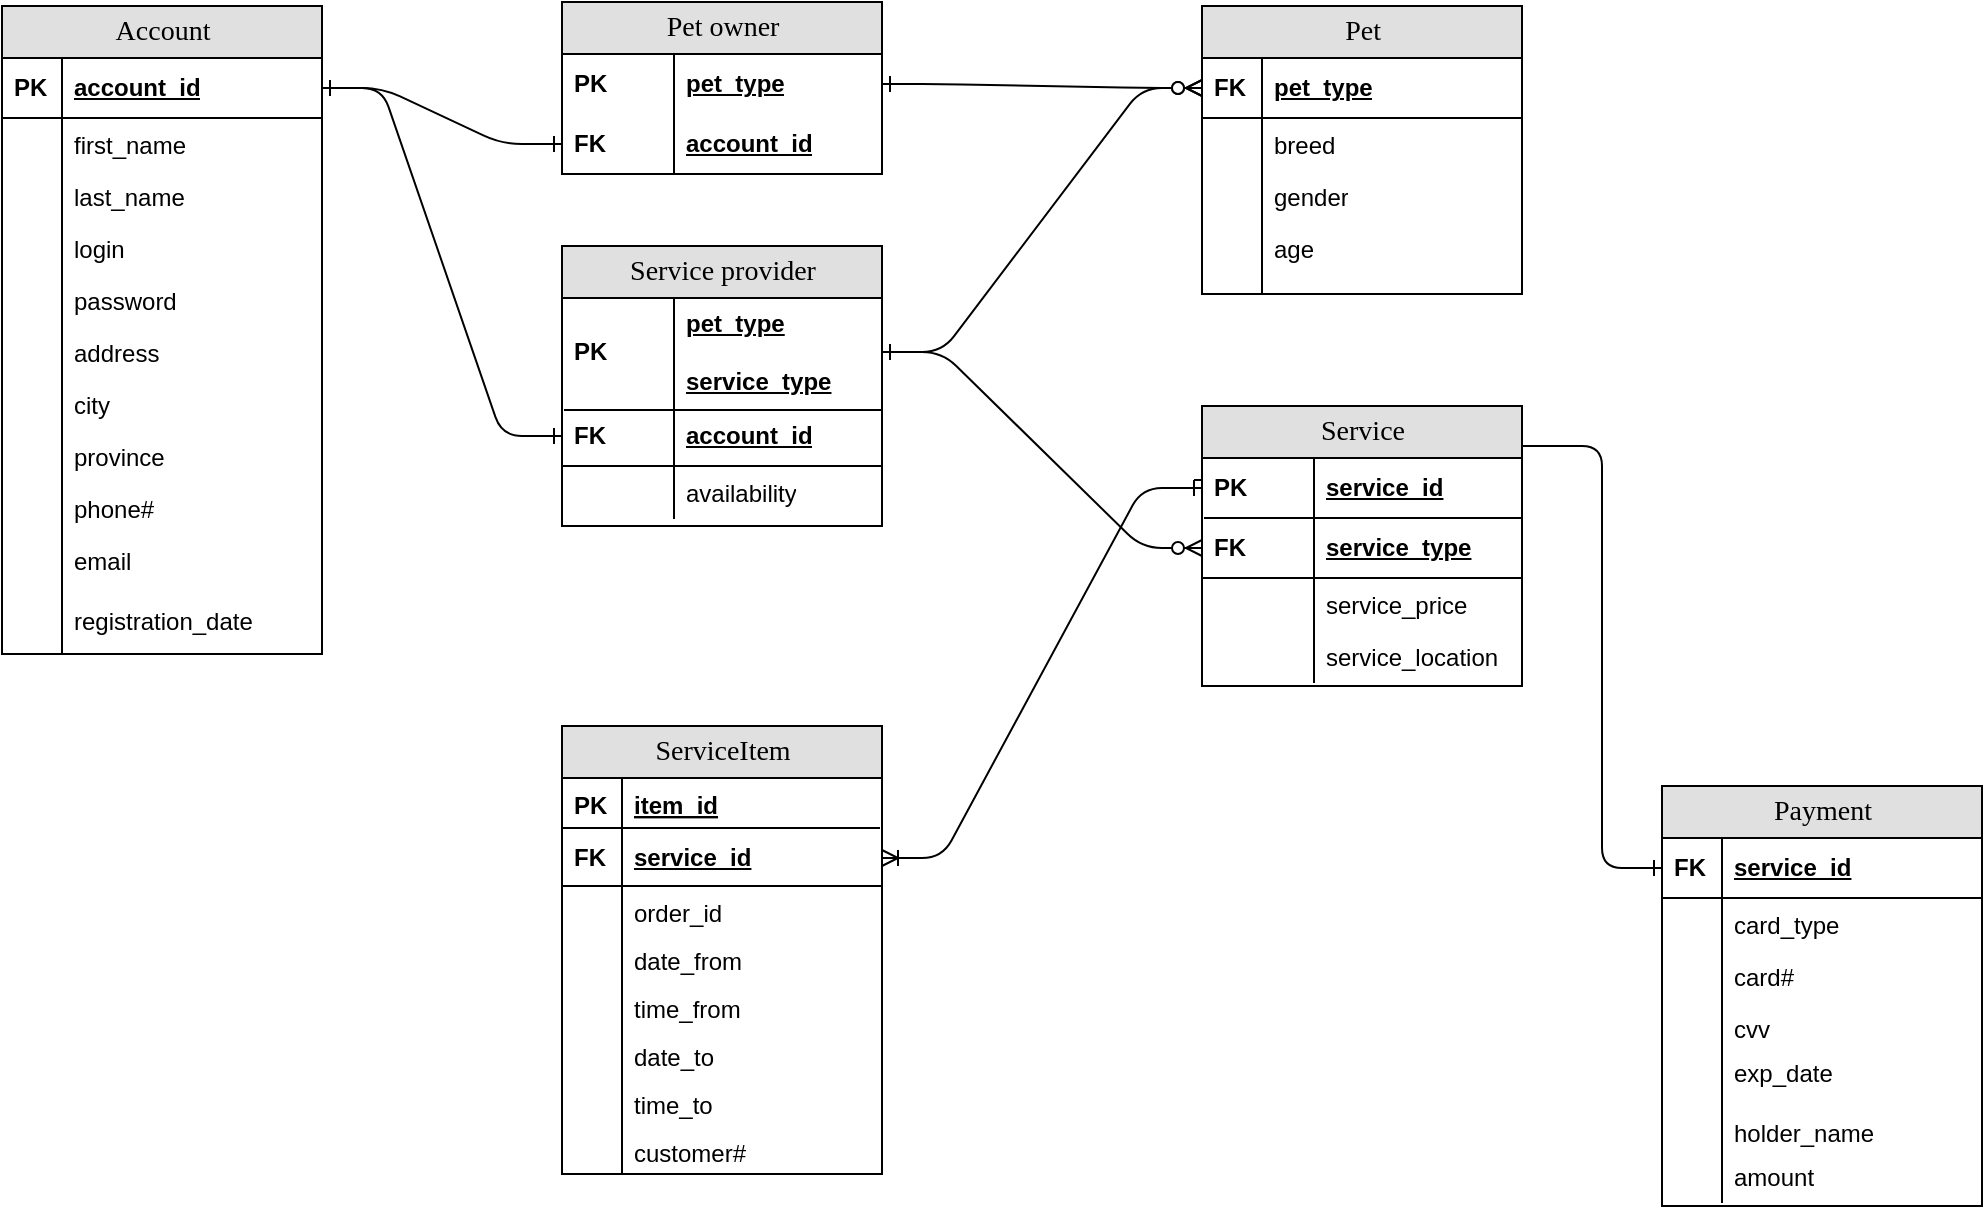 <mxfile version="13.5.1" type="device"><diagram name="Page-1" id="e56a1550-8fbb-45ad-956c-1786394a9013"><mxGraphModel dx="1038" dy="548" grid="0" gridSize="10" guides="1" tooltips="1" connect="1" arrows="1" fold="1" page="1" pageScale="1" pageWidth="1100" pageHeight="850" background="#ffffff" math="0" shadow="0"><root><mxCell id="0"/><mxCell id="1" parent="0"/><mxCell id="EiV3Qe02j66oevtnvwuO-91" value="" style="edgeStyle=entityRelationEdgeStyle;fontSize=12;html=1;endArrow=ERone;startArrow=ERone;exitX=1;exitY=0.5;exitDx=0;exitDy=0;entryX=0;entryY=0.5;entryDx=0;entryDy=0;startFill=0;endFill=0;" parent="1" source="2e49270ec7c68f3f-31" target="EiV3Qe02j66oevtnvwuO-28" edge="1"><mxGeometry width="100" height="100" relative="1" as="geometry"><mxPoint x="240" y="150" as="sourcePoint"/><mxPoint x="340" y="50" as="targetPoint"/></mxGeometry></mxCell><mxCell id="EiV3Qe02j66oevtnvwuO-94" value="" style="edgeStyle=entityRelationEdgeStyle;fontSize=12;html=1;endArrow=ERone;startArrow=ERone;entryX=0;entryY=0.5;entryDx=0;entryDy=0;startFill=0;endFill=0;exitX=1;exitY=0.5;exitDx=0;exitDy=0;" parent="1" source="2e49270ec7c68f3f-31" target="2e49270ec7c68f3f-67" edge="1"><mxGeometry width="100" height="100" relative="1" as="geometry"><mxPoint x="600" y="50" as="sourcePoint"/><mxPoint x="320" y="480" as="targetPoint"/></mxGeometry></mxCell><mxCell id="EiV3Qe02j66oevtnvwuO-107" value="" style="edgeStyle=entityRelationEdgeStyle;fontSize=12;html=1;endArrow=ERzeroToMany;endFill=1;startArrow=ERone;startFill=0;" parent="1" source="EiV3Qe02j66oevtnvwuO-26" target="2e49270ec7c68f3f-81" edge="1"><mxGeometry width="100" height="100" relative="1" as="geometry"><mxPoint x="740" y="320" as="sourcePoint"/><mxPoint x="840" y="220" as="targetPoint"/></mxGeometry></mxCell><mxCell id="EiV3Qe02j66oevtnvwuO-108" value="" style="edgeStyle=entityRelationEdgeStyle;fontSize=12;html=1;endArrow=ERzeroToMany;endFill=1;exitX=1;exitY=0.5;exitDx=0;exitDy=0;entryX=0;entryY=0.5;entryDx=0;entryDy=0;startArrow=ERone;startFill=0;" parent="1" source="2e49270ec7c68f3f-65" target="2e49270ec7c68f3f-81" edge="1"><mxGeometry width="100" height="100" relative="1" as="geometry"><mxPoint x="810" y="251" as="sourcePoint"/><mxPoint x="920" y="251" as="targetPoint"/></mxGeometry></mxCell><mxCell id="EiV3Qe02j66oevtnvwuO-109" value="" style="edgeStyle=entityRelationEdgeStyle;fontSize=12;html=1;endArrow=ERzeroToMany;endFill=1;exitX=1;exitY=0.5;exitDx=0;exitDy=0;entryX=0;entryY=0.5;entryDx=0;entryDy=0;" parent="1" source="2e49270ec7c68f3f-65" target="2e49270ec7c68f3f-4" edge="1"><mxGeometry width="100" height="100" relative="1" as="geometry"><mxPoint x="740" y="520" as="sourcePoint"/><mxPoint x="840" y="420" as="targetPoint"/></mxGeometry></mxCell><mxCell id="EiV3Qe02j66oevtnvwuO-110" value="" style="edgeStyle=entityRelationEdgeStyle;fontSize=12;html=1;endArrow=ERoneToMany;startArrow=ERone;startFill=0;endFill=0;" parent="1" source="2e49270ec7c68f3f-2" target="2e49270ec7c68f3f-20" edge="1"><mxGeometry width="100" height="100" relative="1" as="geometry"><mxPoint x="840" y="750" as="sourcePoint"/><mxPoint x="840" y="620" as="targetPoint"/></mxGeometry></mxCell><mxCell id="EiV3Qe02j66oevtnvwuO-58" value="Payment" style="swimlane;html=1;fontStyle=0;childLayout=stackLayout;horizontal=1;startSize=26;fillColor=#e0e0e0;horizontalStack=0;resizeParent=1;resizeLast=0;collapsible=1;marginBottom=0;swimlaneFillColor=#ffffff;align=center;rounded=0;shadow=0;comic=0;labelBackgroundColor=none;strokeWidth=1;fontFamily=Verdana;fontSize=14;swimlaneLine=1;" parent="1" vertex="1"><mxGeometry x="910" y="470" width="160" height="210" as="geometry"/></mxCell><mxCell id="EiV3Qe02j66oevtnvwuO-59" value="service_id" style="shape=partialRectangle;top=0;left=0;right=0;bottom=1;html=1;align=left;verticalAlign=middle;fillColor=none;spacingLeft=34;spacingRight=4;whiteSpace=wrap;overflow=hidden;rotatable=0;points=[[0,0.5],[1,0.5]];portConstraint=eastwest;dropTarget=0;fontStyle=5;" parent="EiV3Qe02j66oevtnvwuO-58" vertex="1"><mxGeometry y="26" width="160" height="30" as="geometry"/></mxCell><mxCell id="EiV3Qe02j66oevtnvwuO-60" value="&lt;b&gt;FK&lt;/b&gt;" style="shape=partialRectangle;top=0;left=0;bottom=0;html=1;fillColor=none;align=left;verticalAlign=middle;spacingLeft=4;spacingRight=4;whiteSpace=wrap;overflow=hidden;rotatable=0;points=[];portConstraint=eastwest;part=1;" parent="EiV3Qe02j66oevtnvwuO-59" vertex="1" connectable="0"><mxGeometry width="30" height="30" as="geometry"/></mxCell><mxCell id="EiV3Qe02j66oevtnvwuO-61" value="card_type" style="shape=partialRectangle;top=0;left=0;right=0;bottom=0;html=1;align=left;verticalAlign=top;fillColor=none;spacingLeft=34;spacingRight=4;whiteSpace=wrap;overflow=hidden;rotatable=0;points=[[0,0.5],[1,0.5]];portConstraint=eastwest;dropTarget=0;" parent="EiV3Qe02j66oevtnvwuO-58" vertex="1"><mxGeometry y="56" width="160" height="26" as="geometry"/></mxCell><mxCell id="EiV3Qe02j66oevtnvwuO-62" value="" style="shape=partialRectangle;top=0;left=0;bottom=0;html=1;fillColor=none;align=left;verticalAlign=top;spacingLeft=4;spacingRight=4;whiteSpace=wrap;overflow=hidden;rotatable=0;points=[];portConstraint=eastwest;part=1;" parent="EiV3Qe02j66oevtnvwuO-61" vertex="1" connectable="0"><mxGeometry width="30" height="26" as="geometry"/></mxCell><mxCell id="EiV3Qe02j66oevtnvwuO-63" value="card#" style="shape=partialRectangle;top=0;left=0;right=0;bottom=0;html=1;align=left;verticalAlign=top;fillColor=none;spacingLeft=34;spacingRight=4;whiteSpace=wrap;overflow=hidden;rotatable=0;points=[[0,0.5],[1,0.5]];portConstraint=eastwest;dropTarget=0;" parent="EiV3Qe02j66oevtnvwuO-58" vertex="1"><mxGeometry y="82" width="160" height="26" as="geometry"/></mxCell><mxCell id="EiV3Qe02j66oevtnvwuO-64" value="" style="shape=partialRectangle;top=0;left=0;bottom=0;html=1;fillColor=none;align=left;verticalAlign=top;spacingLeft=4;spacingRight=4;whiteSpace=wrap;overflow=hidden;rotatable=0;points=[];portConstraint=eastwest;part=1;" parent="EiV3Qe02j66oevtnvwuO-63" vertex="1" connectable="0"><mxGeometry width="30" height="26" as="geometry"/></mxCell><mxCell id="EiV3Qe02j66oevtnvwuO-65" value="cvv" style="shape=partialRectangle;top=0;left=0;right=0;bottom=0;html=1;align=left;verticalAlign=top;fillColor=none;spacingLeft=34;spacingRight=4;whiteSpace=wrap;overflow=hidden;rotatable=0;points=[[0,0.5],[1,0.5]];portConstraint=eastwest;dropTarget=0;" parent="EiV3Qe02j66oevtnvwuO-58" vertex="1"><mxGeometry y="108" width="160" height="22" as="geometry"/></mxCell><mxCell id="EiV3Qe02j66oevtnvwuO-66" value="" style="shape=partialRectangle;top=0;left=0;bottom=0;html=1;fillColor=none;align=left;verticalAlign=top;spacingLeft=4;spacingRight=4;whiteSpace=wrap;overflow=hidden;rotatable=0;points=[];portConstraint=eastwest;part=1;" parent="EiV3Qe02j66oevtnvwuO-65" vertex="1" connectable="0"><mxGeometry width="30" height="22" as="geometry"/></mxCell><mxCell id="EiV3Qe02j66oevtnvwuO-87" value="exp_date" style="shape=partialRectangle;top=0;left=0;right=0;bottom=0;html=1;align=left;verticalAlign=top;fillColor=none;spacingLeft=34;spacingRight=4;whiteSpace=wrap;overflow=hidden;rotatable=0;points=[[0,0.5],[1,0.5]];portConstraint=eastwest;dropTarget=0;" parent="EiV3Qe02j66oevtnvwuO-58" vertex="1"><mxGeometry y="130" width="160" height="30" as="geometry"/></mxCell><mxCell id="EiV3Qe02j66oevtnvwuO-88" value="" style="shape=partialRectangle;top=0;left=0;bottom=0;html=1;fillColor=none;align=left;verticalAlign=top;spacingLeft=4;spacingRight=4;whiteSpace=wrap;overflow=hidden;rotatable=0;points=[];portConstraint=eastwest;part=1;" parent="EiV3Qe02j66oevtnvwuO-87" vertex="1" connectable="0"><mxGeometry width="30" height="30.0" as="geometry"/></mxCell><mxCell id="EiV3Qe02j66oevtnvwuO-85" value="holder_name" style="shape=partialRectangle;top=0;left=0;right=0;bottom=0;html=1;align=left;verticalAlign=top;fillColor=none;spacingLeft=34;spacingRight=4;whiteSpace=wrap;overflow=hidden;rotatable=0;points=[[0,0.5],[1,0.5]];portConstraint=eastwest;dropTarget=0;" parent="EiV3Qe02j66oevtnvwuO-58" vertex="1"><mxGeometry y="160" width="160" height="22" as="geometry"/></mxCell><mxCell id="EiV3Qe02j66oevtnvwuO-86" value="" style="shape=partialRectangle;top=0;left=0;bottom=0;html=1;fillColor=none;align=left;verticalAlign=top;spacingLeft=4;spacingRight=4;whiteSpace=wrap;overflow=hidden;rotatable=0;points=[];portConstraint=eastwest;part=1;" parent="EiV3Qe02j66oevtnvwuO-85" vertex="1" connectable="0"><mxGeometry width="30" height="22" as="geometry"/></mxCell><mxCell id="EiV3Qe02j66oevtnvwuO-89" value="amount" style="shape=partialRectangle;top=0;left=0;right=0;bottom=0;html=1;align=left;verticalAlign=top;fillColor=none;spacingLeft=34;spacingRight=4;whiteSpace=wrap;overflow=hidden;rotatable=0;points=[[0,0.5],[1,0.5]];portConstraint=eastwest;dropTarget=0;" parent="EiV3Qe02j66oevtnvwuO-58" vertex="1"><mxGeometry y="182" width="160" height="26" as="geometry"/></mxCell><mxCell id="EiV3Qe02j66oevtnvwuO-90" value="" style="shape=partialRectangle;top=0;left=0;bottom=0;html=1;fillColor=none;align=left;verticalAlign=top;spacingLeft=4;spacingRight=4;whiteSpace=wrap;overflow=hidden;rotatable=0;points=[];portConstraint=eastwest;part=1;" parent="EiV3Qe02j66oevtnvwuO-89" vertex="1" connectable="0"><mxGeometry width="30" height="26" as="geometry"/></mxCell><mxCell id="nDpc4cq4crM6jcJFnB8_-4" value="" style="fontSize=12;html=1;endArrow=ERone;startArrow=ERone;entryX=0;entryY=0.5;entryDx=0;entryDy=0;startFill=0;endFill=0;exitX=0;exitY=0.5;exitDx=0;exitDy=0;edgeStyle=orthogonalEdgeStyle;" parent="1" source="EiV3Qe02j66oevtnvwuO-59" target="2e49270ec7c68f3f-2" edge="1"><mxGeometry width="100" height="100" relative="1" as="geometry"><mxPoint x="770.0" y="193" as="sourcePoint"/><mxPoint x="890.0" y="523" as="targetPoint"/><Array as="points"><mxPoint x="880" y="511"/><mxPoint x="880" y="300"/></Array></mxGeometry></mxCell><mxCell id="2e49270ec7c68f3f-30" value="Account" style="swimlane;html=1;fontStyle=0;childLayout=stackLayout;horizontal=1;startSize=26;fillColor=#e0e0e0;horizontalStack=0;resizeParent=1;resizeLast=0;collapsible=1;marginBottom=0;swimlaneFillColor=#ffffff;align=center;rounded=0;shadow=0;comic=0;labelBackgroundColor=none;strokeWidth=1;fontFamily=Verdana;fontSize=14" parent="1" vertex="1"><mxGeometry x="80" y="80" width="160" height="324" as="geometry"/></mxCell><mxCell id="2e49270ec7c68f3f-31" value="account_id" style="shape=partialRectangle;top=0;left=0;right=0;bottom=1;html=1;align=left;verticalAlign=middle;fillColor=none;spacingLeft=34;spacingRight=4;whiteSpace=wrap;overflow=hidden;rotatable=0;points=[[0,0.5],[1,0.5]];portConstraint=eastwest;dropTarget=0;fontStyle=5;" parent="2e49270ec7c68f3f-30" vertex="1"><mxGeometry y="26" width="160" height="30" as="geometry"/></mxCell><mxCell id="2e49270ec7c68f3f-32" value="&lt;b&gt;PK&lt;/b&gt;" style="shape=partialRectangle;top=0;left=0;bottom=0;html=1;fillColor=none;align=left;verticalAlign=middle;spacingLeft=4;spacingRight=4;whiteSpace=wrap;overflow=hidden;rotatable=0;points=[];portConstraint=eastwest;part=1;" parent="2e49270ec7c68f3f-31" vertex="1" connectable="0"><mxGeometry width="30" height="30" as="geometry"/></mxCell><mxCell id="2e49270ec7c68f3f-33" value="first_name" style="shape=partialRectangle;top=0;left=0;right=0;bottom=0;html=1;align=left;verticalAlign=top;fillColor=none;spacingLeft=34;spacingRight=4;whiteSpace=wrap;overflow=hidden;rotatable=0;points=[[0,0.5],[1,0.5]];portConstraint=eastwest;dropTarget=0;" parent="2e49270ec7c68f3f-30" vertex="1"><mxGeometry y="56" width="160" height="26" as="geometry"/></mxCell><mxCell id="2e49270ec7c68f3f-34" value="" style="shape=partialRectangle;top=0;left=0;bottom=0;html=1;fillColor=none;align=left;verticalAlign=top;spacingLeft=4;spacingRight=4;whiteSpace=wrap;overflow=hidden;rotatable=0;points=[];portConstraint=eastwest;part=1;" parent="2e49270ec7c68f3f-33" vertex="1" connectable="0"><mxGeometry width="30" height="26" as="geometry"/></mxCell><mxCell id="2e49270ec7c68f3f-35" value="last_name" style="shape=partialRectangle;top=0;left=0;right=0;bottom=0;html=1;align=left;verticalAlign=top;fillColor=none;spacingLeft=34;spacingRight=4;whiteSpace=wrap;overflow=hidden;rotatable=0;points=[[0,0.5],[1,0.5]];portConstraint=eastwest;dropTarget=0;" parent="2e49270ec7c68f3f-30" vertex="1"><mxGeometry y="82" width="160" height="26" as="geometry"/></mxCell><mxCell id="2e49270ec7c68f3f-36" value="" style="shape=partialRectangle;top=0;left=0;bottom=0;html=1;fillColor=none;align=left;verticalAlign=top;spacingLeft=4;spacingRight=4;whiteSpace=wrap;overflow=hidden;rotatable=0;points=[];portConstraint=eastwest;part=1;" parent="2e49270ec7c68f3f-35" vertex="1" connectable="0"><mxGeometry width="30" height="26" as="geometry"/></mxCell><mxCell id="2e49270ec7c68f3f-37" value="login" style="shape=partialRectangle;top=0;left=0;right=0;bottom=0;html=1;align=left;verticalAlign=top;fillColor=none;spacingLeft=34;spacingRight=4;whiteSpace=wrap;overflow=hidden;rotatable=0;points=[[0,0.5],[1,0.5]];portConstraint=eastwest;dropTarget=0;" parent="2e49270ec7c68f3f-30" vertex="1"><mxGeometry y="108" width="160" height="26" as="geometry"/></mxCell><mxCell id="2e49270ec7c68f3f-38" value="" style="shape=partialRectangle;top=0;left=0;bottom=0;html=1;fillColor=none;align=left;verticalAlign=top;spacingLeft=4;spacingRight=4;whiteSpace=wrap;overflow=hidden;rotatable=0;points=[];portConstraint=eastwest;part=1;" parent="2e49270ec7c68f3f-37" vertex="1" connectable="0"><mxGeometry width="30" height="26" as="geometry"/></mxCell><mxCell id="EiV3Qe02j66oevtnvwuO-1" value="password" style="shape=partialRectangle;top=0;left=0;right=0;bottom=0;html=1;align=left;verticalAlign=top;fillColor=none;spacingLeft=34;spacingRight=4;whiteSpace=wrap;overflow=hidden;rotatable=0;points=[[0,0.5],[1,0.5]];portConstraint=eastwest;dropTarget=0;" parent="2e49270ec7c68f3f-30" vertex="1"><mxGeometry y="134" width="160" height="26" as="geometry"/></mxCell><mxCell id="EiV3Qe02j66oevtnvwuO-2" value="" style="shape=partialRectangle;top=0;left=0;bottom=0;html=1;fillColor=none;align=left;verticalAlign=top;spacingLeft=4;spacingRight=4;whiteSpace=wrap;overflow=hidden;rotatable=0;points=[];portConstraint=eastwest;part=1;" parent="EiV3Qe02j66oevtnvwuO-1" vertex="1" connectable="0"><mxGeometry width="30" height="26" as="geometry"/></mxCell><mxCell id="EiV3Qe02j66oevtnvwuO-9" value="address" style="shape=partialRectangle;top=0;left=0;right=0;bottom=0;html=1;align=left;verticalAlign=top;fillColor=none;spacingLeft=34;spacingRight=4;whiteSpace=wrap;overflow=hidden;rotatable=0;points=[[0,0.5],[1,0.5]];portConstraint=eastwest;dropTarget=0;" parent="2e49270ec7c68f3f-30" vertex="1"><mxGeometry y="160" width="160" height="26" as="geometry"/></mxCell><mxCell id="EiV3Qe02j66oevtnvwuO-10" value="" style="shape=partialRectangle;top=0;left=0;bottom=0;html=1;fillColor=none;align=left;verticalAlign=top;spacingLeft=4;spacingRight=4;whiteSpace=wrap;overflow=hidden;rotatable=0;points=[];portConstraint=eastwest;part=1;" parent="EiV3Qe02j66oevtnvwuO-9" vertex="1" connectable="0"><mxGeometry width="30" height="26" as="geometry"/></mxCell><mxCell id="EiV3Qe02j66oevtnvwuO-7" value="city" style="shape=partialRectangle;top=0;left=0;right=0;bottom=0;html=1;align=left;verticalAlign=top;fillColor=none;spacingLeft=34;spacingRight=4;whiteSpace=wrap;overflow=hidden;rotatable=0;points=[[0,0.5],[1,0.5]];portConstraint=eastwest;dropTarget=0;" parent="2e49270ec7c68f3f-30" vertex="1"><mxGeometry y="186" width="160" height="26" as="geometry"/></mxCell><mxCell id="EiV3Qe02j66oevtnvwuO-8" value="" style="shape=partialRectangle;top=0;left=0;bottom=0;html=1;fillColor=none;align=left;verticalAlign=top;spacingLeft=4;spacingRight=4;whiteSpace=wrap;overflow=hidden;rotatable=0;points=[];portConstraint=eastwest;part=1;" parent="EiV3Qe02j66oevtnvwuO-7" vertex="1" connectable="0"><mxGeometry width="30" height="26" as="geometry"/></mxCell><mxCell id="EiV3Qe02j66oevtnvwuO-5" value="province" style="shape=partialRectangle;top=0;left=0;right=0;bottom=0;html=1;align=left;verticalAlign=top;fillColor=none;spacingLeft=34;spacingRight=4;whiteSpace=wrap;overflow=hidden;rotatable=0;points=[[0,0.5],[1,0.5]];portConstraint=eastwest;dropTarget=0;" parent="2e49270ec7c68f3f-30" vertex="1"><mxGeometry y="212" width="160" height="26" as="geometry"/></mxCell><mxCell id="EiV3Qe02j66oevtnvwuO-6" value="" style="shape=partialRectangle;top=0;left=0;bottom=0;html=1;fillColor=none;align=left;verticalAlign=top;spacingLeft=4;spacingRight=4;whiteSpace=wrap;overflow=hidden;rotatable=0;points=[];portConstraint=eastwest;part=1;" parent="EiV3Qe02j66oevtnvwuO-5" vertex="1" connectable="0"><mxGeometry width="30" height="26" as="geometry"/></mxCell><mxCell id="EiV3Qe02j66oevtnvwuO-11" value="phone#" style="shape=partialRectangle;top=0;left=0;right=0;bottom=0;html=1;align=left;verticalAlign=top;fillColor=none;spacingLeft=34;spacingRight=4;whiteSpace=wrap;overflow=hidden;rotatable=0;points=[[0,0.5],[1,0.5]];portConstraint=eastwest;dropTarget=0;" parent="2e49270ec7c68f3f-30" vertex="1"><mxGeometry y="238" width="160" height="26" as="geometry"/></mxCell><mxCell id="EiV3Qe02j66oevtnvwuO-12" value="" style="shape=partialRectangle;top=0;left=0;bottom=0;html=1;fillColor=none;align=left;verticalAlign=top;spacingLeft=4;spacingRight=4;whiteSpace=wrap;overflow=hidden;rotatable=0;points=[];portConstraint=eastwest;part=1;" parent="EiV3Qe02j66oevtnvwuO-11" vertex="1" connectable="0"><mxGeometry width="30" height="26" as="geometry"/></mxCell><mxCell id="EiV3Qe02j66oevtnvwuO-13" value="email" style="shape=partialRectangle;top=0;left=0;right=0;bottom=0;html=1;align=left;verticalAlign=top;fillColor=none;spacingLeft=34;spacingRight=4;whiteSpace=wrap;overflow=hidden;rotatable=0;points=[[0,0.5],[1,0.5]];portConstraint=eastwest;dropTarget=0;" parent="2e49270ec7c68f3f-30" vertex="1"><mxGeometry y="264" width="160" height="30" as="geometry"/></mxCell><mxCell id="EiV3Qe02j66oevtnvwuO-14" value="" style="shape=partialRectangle;top=0;left=0;bottom=0;html=1;fillColor=none;align=left;verticalAlign=top;spacingLeft=4;spacingRight=4;whiteSpace=wrap;overflow=hidden;rotatable=0;points=[];portConstraint=eastwest;part=1;" parent="EiV3Qe02j66oevtnvwuO-13" vertex="1" connectable="0"><mxGeometry width="30" height="30.0" as="geometry"/></mxCell><mxCell id="EiV3Qe02j66oevtnvwuO-32" value="registration_date" style="shape=partialRectangle;top=0;left=0;right=0;bottom=0;html=1;align=left;verticalAlign=top;fillColor=none;spacingLeft=34;spacingRight=4;whiteSpace=wrap;overflow=hidden;rotatable=0;points=[[0,0.5],[1,0.5]];portConstraint=eastwest;dropTarget=0;" parent="2e49270ec7c68f3f-30" vertex="1"><mxGeometry y="294" width="160" height="30" as="geometry"/></mxCell><mxCell id="EiV3Qe02j66oevtnvwuO-33" value="" style="shape=partialRectangle;top=0;left=0;bottom=0;html=1;fillColor=none;align=left;verticalAlign=top;spacingLeft=4;spacingRight=4;whiteSpace=wrap;overflow=hidden;rotatable=0;points=[];portConstraint=eastwest;part=1;" parent="EiV3Qe02j66oevtnvwuO-32" vertex="1" connectable="0"><mxGeometry width="30" height="30.0" as="geometry"/></mxCell><mxCell id="EiV3Qe02j66oevtnvwuO-25" value="Pet owner" style="swimlane;html=1;fontStyle=0;childLayout=stackLayout;horizontal=1;startSize=26;fillColor=#e0e0e0;horizontalStack=0;resizeParent=1;resizeLast=0;collapsible=1;marginBottom=0;swimlaneFillColor=#ffffff;align=center;rounded=0;shadow=0;comic=0;labelBackgroundColor=none;strokeWidth=1;fontFamily=Verdana;fontSize=14" parent="1" vertex="1"><mxGeometry x="360" y="78" width="160" height="86" as="geometry"/></mxCell><mxCell id="EiV3Qe02j66oevtnvwuO-26" value="pet_type" style="shape=partialRectangle;top=0;left=0;right=0;bottom=0;html=1;align=left;verticalAlign=middle;fillColor=none;spacingLeft=60;spacingRight=4;whiteSpace=wrap;overflow=hidden;rotatable=0;points=[[0,0.5],[1,0.5]];portConstraint=eastwest;dropTarget=0;fontStyle=5;" parent="EiV3Qe02j66oevtnvwuO-25" vertex="1"><mxGeometry y="26" width="160" height="30" as="geometry"/></mxCell><mxCell id="EiV3Qe02j66oevtnvwuO-27" value="PK" style="shape=partialRectangle;fontStyle=1;top=0;left=0;bottom=0;html=1;fillColor=none;align=left;verticalAlign=middle;spacingLeft=4;spacingRight=4;whiteSpace=wrap;overflow=hidden;rotatable=0;points=[];portConstraint=eastwest;part=1;" parent="EiV3Qe02j66oevtnvwuO-26" vertex="1" connectable="0"><mxGeometry width="56" height="30" as="geometry"/></mxCell><mxCell id="EiV3Qe02j66oevtnvwuO-28" value="account_id" style="shape=partialRectangle;top=0;left=0;right=0;bottom=1;html=1;align=left;verticalAlign=middle;fillColor=none;spacingLeft=60;spacingRight=4;whiteSpace=wrap;overflow=hidden;rotatable=0;points=[[0,0.5],[1,0.5]];portConstraint=eastwest;dropTarget=0;fontStyle=5;" parent="EiV3Qe02j66oevtnvwuO-25" vertex="1"><mxGeometry y="56" width="160" height="30" as="geometry"/></mxCell><mxCell id="EiV3Qe02j66oevtnvwuO-29" value="FK" style="shape=partialRectangle;fontStyle=1;top=0;left=0;bottom=0;html=1;fillColor=none;align=left;verticalAlign=middle;spacingLeft=4;spacingRight=4;whiteSpace=wrap;overflow=hidden;rotatable=0;points=[];portConstraint=eastwest;part=1;" parent="EiV3Qe02j66oevtnvwuO-28" vertex="1" connectable="0"><mxGeometry width="56" height="30" as="geometry"/></mxCell><mxCell id="2e49270ec7c68f3f-64" value="Service provider" style="swimlane;html=1;fontStyle=0;childLayout=stackLayout;horizontal=1;startSize=26;fillColor=#e0e0e0;horizontalStack=0;resizeParent=1;resizeLast=0;collapsible=1;marginBottom=0;swimlaneFillColor=#ffffff;align=center;rounded=0;shadow=0;comic=0;labelBackgroundColor=none;strokeWidth=1;fontFamily=Verdana;fontSize=14" parent="1" vertex="1"><mxGeometry x="360" y="200" width="160" height="140" as="geometry"/></mxCell><mxCell id="2e49270ec7c68f3f-65" value="pet_type&lt;br&gt;&lt;span&gt;&lt;br&gt;service_type&lt;br&gt;&lt;/span&gt;" style="shape=partialRectangle;top=0;left=0;right=0;bottom=0;html=1;align=left;verticalAlign=middle;fillColor=none;spacingLeft=60;spacingRight=4;whiteSpace=wrap;overflow=hidden;rotatable=0;points=[[0,0.5],[1,0.5]];portConstraint=eastwest;dropTarget=0;fontStyle=5;" parent="2e49270ec7c68f3f-64" vertex="1"><mxGeometry y="26" width="160" height="54" as="geometry"/></mxCell><mxCell id="2e49270ec7c68f3f-66" value="PK" style="shape=partialRectangle;fontStyle=1;top=0;left=0;bottom=0;html=1;fillColor=none;align=left;verticalAlign=middle;spacingLeft=4;spacingRight=4;whiteSpace=wrap;overflow=hidden;rotatable=0;points=[];portConstraint=eastwest;part=1;" parent="2e49270ec7c68f3f-65" vertex="1" connectable="0"><mxGeometry width="56" height="54" as="geometry"/></mxCell><mxCell id="mTxd9M7ly3_gBIDMVCbq-3" value="" style="endArrow=none;html=1;exitX=0.025;exitY=0.033;exitDx=0;exitDy=0;exitPerimeter=0;" parent="2e49270ec7c68f3f-64" edge="1"><mxGeometry width="50" height="50" relative="1" as="geometry"><mxPoint x="1" y="82" as="sourcePoint"/><mxPoint x="160" y="82.01" as="targetPoint"/></mxGeometry></mxCell><mxCell id="2e49270ec7c68f3f-67" value="account_id" style="shape=partialRectangle;top=0;left=0;right=0;bottom=1;html=1;align=left;verticalAlign=middle;fillColor=none;spacingLeft=60;spacingRight=4;whiteSpace=wrap;overflow=hidden;rotatable=0;points=[[0,0.5],[1,0.5]];portConstraint=eastwest;dropTarget=0;fontStyle=5;" parent="2e49270ec7c68f3f-64" vertex="1"><mxGeometry y="80" width="160" height="30" as="geometry"/></mxCell><mxCell id="2e49270ec7c68f3f-68" value="FK" style="shape=partialRectangle;fontStyle=1;top=0;left=0;bottom=0;html=1;fillColor=none;align=left;verticalAlign=middle;spacingLeft=4;spacingRight=4;whiteSpace=wrap;overflow=hidden;rotatable=0;points=[];portConstraint=eastwest;part=1;" parent="2e49270ec7c68f3f-67" vertex="1" connectable="0"><mxGeometry width="56" height="30" as="geometry"/></mxCell><mxCell id="2e49270ec7c68f3f-69" value="availability" style="shape=partialRectangle;top=0;left=0;right=0;bottom=0;html=1;align=left;verticalAlign=top;fillColor=none;spacingLeft=60;spacingRight=4;whiteSpace=wrap;overflow=hidden;rotatable=0;points=[[0,0.5],[1,0.5]];portConstraint=eastwest;dropTarget=0;" parent="2e49270ec7c68f3f-64" vertex="1"><mxGeometry y="110" width="160" height="26" as="geometry"/></mxCell><mxCell id="2e49270ec7c68f3f-70" value="" style="shape=partialRectangle;top=0;left=0;bottom=0;html=1;fillColor=none;align=left;verticalAlign=top;spacingLeft=4;spacingRight=4;whiteSpace=wrap;overflow=hidden;rotatable=0;points=[];portConstraint=eastwest;part=1;" parent="2e49270ec7c68f3f-69" vertex="1" connectable="0"><mxGeometry width="56" height="26" as="geometry"/></mxCell><mxCell id="2e49270ec7c68f3f-80" value="Pet" style="swimlane;html=1;fontStyle=0;childLayout=stackLayout;horizontal=1;startSize=26;fillColor=#e0e0e0;horizontalStack=0;resizeParent=1;resizeLast=0;collapsible=1;marginBottom=0;swimlaneFillColor=#ffffff;align=center;rounded=0;shadow=0;comic=0;labelBackgroundColor=none;strokeWidth=1;fontFamily=Verdana;fontSize=14" parent="1" vertex="1"><mxGeometry x="680" y="80" width="160" height="144" as="geometry"/></mxCell><mxCell id="2e49270ec7c68f3f-81" value="pet_type" style="shape=partialRectangle;top=0;left=0;right=0;bottom=1;html=1;align=left;verticalAlign=middle;fillColor=none;spacingLeft=34;spacingRight=4;whiteSpace=wrap;overflow=hidden;rotatable=0;points=[[0,0.5],[1,0.5]];portConstraint=eastwest;dropTarget=0;fontStyle=5;" parent="2e49270ec7c68f3f-80" vertex="1"><mxGeometry y="26" width="160" height="30" as="geometry"/></mxCell><mxCell id="2e49270ec7c68f3f-82" value="&lt;b&gt;FK&lt;/b&gt;" style="shape=partialRectangle;top=0;left=0;bottom=0;html=1;fillColor=none;align=left;verticalAlign=middle;spacingLeft=4;spacingRight=4;whiteSpace=wrap;overflow=hidden;rotatable=0;points=[];portConstraint=eastwest;part=1;" parent="2e49270ec7c68f3f-81" vertex="1" connectable="0"><mxGeometry width="30" height="30" as="geometry"/></mxCell><mxCell id="2e49270ec7c68f3f-83" value="breed" style="shape=partialRectangle;top=0;left=0;right=0;bottom=0;html=1;align=left;verticalAlign=top;fillColor=none;spacingLeft=34;spacingRight=4;whiteSpace=wrap;overflow=hidden;rotatable=0;points=[[0,0.5],[1,0.5]];portConstraint=eastwest;dropTarget=0;" parent="2e49270ec7c68f3f-80" vertex="1"><mxGeometry y="56" width="160" height="26" as="geometry"/></mxCell><mxCell id="2e49270ec7c68f3f-84" value="" style="shape=partialRectangle;top=0;left=0;bottom=0;html=1;fillColor=none;align=left;verticalAlign=top;spacingLeft=4;spacingRight=4;whiteSpace=wrap;overflow=hidden;rotatable=0;points=[];portConstraint=eastwest;part=1;" parent="2e49270ec7c68f3f-83" vertex="1" connectable="0"><mxGeometry width="30" height="26" as="geometry"/></mxCell><mxCell id="2e49270ec7c68f3f-85" value="gender" style="shape=partialRectangle;top=0;left=0;right=0;bottom=0;html=1;align=left;verticalAlign=top;fillColor=none;spacingLeft=34;spacingRight=4;whiteSpace=wrap;overflow=hidden;rotatable=0;points=[[0,0.5],[1,0.5]];portConstraint=eastwest;dropTarget=0;" parent="2e49270ec7c68f3f-80" vertex="1"><mxGeometry y="82" width="160" height="26" as="geometry"/></mxCell><mxCell id="2e49270ec7c68f3f-86" value="" style="shape=partialRectangle;top=0;left=0;bottom=0;html=1;fillColor=none;align=left;verticalAlign=top;spacingLeft=4;spacingRight=4;whiteSpace=wrap;overflow=hidden;rotatable=0;points=[];portConstraint=eastwest;part=1;" parent="2e49270ec7c68f3f-85" vertex="1" connectable="0"><mxGeometry width="30" height="26" as="geometry"/></mxCell><mxCell id="2e49270ec7c68f3f-87" value="age" style="shape=partialRectangle;top=0;left=0;right=0;bottom=0;html=1;align=left;verticalAlign=top;fillColor=none;spacingLeft=34;spacingRight=4;whiteSpace=wrap;overflow=hidden;rotatable=0;points=[[0,0.5],[1,0.5]];portConstraint=eastwest;dropTarget=0;" parent="2e49270ec7c68f3f-80" vertex="1"><mxGeometry y="108" width="160" height="26" as="geometry"/></mxCell><mxCell id="2e49270ec7c68f3f-88" value="" style="shape=partialRectangle;top=0;left=0;bottom=0;html=1;fillColor=none;align=left;verticalAlign=top;spacingLeft=4;spacingRight=4;whiteSpace=wrap;overflow=hidden;rotatable=0;points=[];portConstraint=eastwest;part=1;" parent="2e49270ec7c68f3f-87" vertex="1" connectable="0"><mxGeometry width="30" height="26" as="geometry"/></mxCell><mxCell id="2e49270ec7c68f3f-89" value="" style="shape=partialRectangle;top=0;left=0;right=0;bottom=0;html=1;align=left;verticalAlign=top;fillColor=none;spacingLeft=34;spacingRight=4;whiteSpace=wrap;overflow=hidden;rotatable=0;points=[[0,0.5],[1,0.5]];portConstraint=eastwest;dropTarget=0;" parent="2e49270ec7c68f3f-80" vertex="1"><mxGeometry y="134" width="160" height="10" as="geometry"/></mxCell><mxCell id="2e49270ec7c68f3f-90" value="" style="shape=partialRectangle;top=0;left=0;bottom=0;html=1;fillColor=none;align=left;verticalAlign=top;spacingLeft=4;spacingRight=4;whiteSpace=wrap;overflow=hidden;rotatable=0;points=[];portConstraint=eastwest;part=1;" parent="2e49270ec7c68f3f-89" vertex="1" connectable="0"><mxGeometry width="30" height="10" as="geometry"/></mxCell><mxCell id="2e49270ec7c68f3f-19" value="ServiceItem" style="swimlane;html=1;fontStyle=0;childLayout=stackLayout;horizontal=1;startSize=26;fillColor=#e0e0e0;horizontalStack=0;resizeParent=1;resizeLast=0;collapsible=1;marginBottom=0;swimlaneFillColor=#ffffff;align=center;rounded=0;shadow=0;comic=0;labelBackgroundColor=none;strokeWidth=1;fontFamily=Verdana;fontSize=14" parent="1" vertex="1"><mxGeometry x="360" y="440" width="160" height="224" as="geometry"/></mxCell><mxCell id="EiV3Qe02j66oevtnvwuO-69" value="item_id" style="shape=partialRectangle;top=0;left=0;right=0;bottom=0;align=left;verticalAlign=top;fillColor=none;spacingLeft=34;spacingRight=4;overflow=hidden;rotatable=0;points=[[0,0.5],[1,0.5]];portConstraint=eastwest;dropTarget=0;fontSize=12;fontStyle=5" parent="2e49270ec7c68f3f-19" vertex="1"><mxGeometry y="26" width="160" height="26" as="geometry"/></mxCell><mxCell id="EiV3Qe02j66oevtnvwuO-70" value="PK" style="shape=partialRectangle;top=0;left=0;bottom=0;fillColor=none;align=left;verticalAlign=top;spacingLeft=4;spacingRight=4;overflow=hidden;rotatable=0;points=[];portConstraint=eastwest;part=1;fontSize=12;fontStyle=1" parent="EiV3Qe02j66oevtnvwuO-69" vertex="1" connectable="0"><mxGeometry width="30" height="26" as="geometry"/></mxCell><mxCell id="mTxd9M7ly3_gBIDMVCbq-4" value="" style="endArrow=none;html=1;exitX=0.025;exitY=0.033;exitDx=0;exitDy=0;exitPerimeter=0;" parent="2e49270ec7c68f3f-19" edge="1"><mxGeometry width="50" height="50" relative="1" as="geometry"><mxPoint y="51" as="sourcePoint"/><mxPoint x="159" y="51.01" as="targetPoint"/></mxGeometry></mxCell><mxCell id="2e49270ec7c68f3f-20" value="service_id" style="shape=partialRectangle;top=0;left=0;right=0;bottom=1;html=1;align=left;verticalAlign=middle;fillColor=none;spacingLeft=34;spacingRight=4;whiteSpace=wrap;overflow=hidden;rotatable=0;points=[[0,0.5],[1,0.5]];portConstraint=eastwest;dropTarget=0;fontStyle=5;" parent="2e49270ec7c68f3f-19" vertex="1"><mxGeometry y="52" width="160" height="28" as="geometry"/></mxCell><mxCell id="2e49270ec7c68f3f-21" value="&lt;b&gt;FK&lt;/b&gt;" style="shape=partialRectangle;top=0;left=0;bottom=0;html=1;fillColor=none;align=left;verticalAlign=middle;spacingLeft=4;spacingRight=4;whiteSpace=wrap;overflow=hidden;rotatable=0;points=[];portConstraint=eastwest;part=1;" parent="2e49270ec7c68f3f-20" vertex="1" connectable="0"><mxGeometry width="30" height="28" as="geometry"/></mxCell><mxCell id="2e49270ec7c68f3f-22" value="order_id" style="shape=partialRectangle;top=0;left=0;right=0;bottom=0;html=1;align=left;verticalAlign=top;fillColor=none;spacingLeft=34;spacingRight=4;whiteSpace=wrap;overflow=hidden;rotatable=0;points=[[0,0.5],[1,0.5]];portConstraint=eastwest;dropTarget=0;" parent="2e49270ec7c68f3f-19" vertex="1"><mxGeometry y="80" width="160" height="24" as="geometry"/></mxCell><mxCell id="2e49270ec7c68f3f-23" value="" style="shape=partialRectangle;top=0;left=0;bottom=0;html=1;fillColor=none;align=left;verticalAlign=top;spacingLeft=4;spacingRight=4;whiteSpace=wrap;overflow=hidden;rotatable=0;points=[];portConstraint=eastwest;part=1;" parent="2e49270ec7c68f3f-22" vertex="1" connectable="0"><mxGeometry width="30" height="24" as="geometry"/></mxCell><mxCell id="EiV3Qe02j66oevtnvwuO-48" value="date_from" style="shape=partialRectangle;top=0;left=0;right=0;bottom=0;html=1;align=left;verticalAlign=top;fillColor=none;spacingLeft=34;spacingRight=4;whiteSpace=wrap;overflow=hidden;rotatable=0;points=[[0,0.5],[1,0.5]];portConstraint=eastwest;dropTarget=0;" parent="2e49270ec7c68f3f-19" vertex="1"><mxGeometry y="104" width="160" height="24" as="geometry"/></mxCell><mxCell id="EiV3Qe02j66oevtnvwuO-49" value="" style="shape=partialRectangle;top=0;left=0;bottom=0;html=1;fillColor=none;align=left;verticalAlign=top;spacingLeft=4;spacingRight=4;whiteSpace=wrap;overflow=hidden;rotatable=0;points=[];portConstraint=eastwest;part=1;" parent="EiV3Qe02j66oevtnvwuO-48" vertex="1" connectable="0"><mxGeometry width="30" height="24" as="geometry"/></mxCell><mxCell id="EiV3Qe02j66oevtnvwuO-46" value="time_from" style="shape=partialRectangle;top=0;left=0;right=0;bottom=0;html=1;align=left;verticalAlign=top;fillColor=none;spacingLeft=34;spacingRight=4;whiteSpace=wrap;overflow=hidden;rotatable=0;points=[[0,0.5],[1,0.5]];portConstraint=eastwest;dropTarget=0;" parent="2e49270ec7c68f3f-19" vertex="1"><mxGeometry y="128" width="160" height="24" as="geometry"/></mxCell><mxCell id="EiV3Qe02j66oevtnvwuO-47" value="" style="shape=partialRectangle;top=0;left=0;bottom=0;html=1;fillColor=none;align=left;verticalAlign=top;spacingLeft=4;spacingRight=4;whiteSpace=wrap;overflow=hidden;rotatable=0;points=[];portConstraint=eastwest;part=1;" parent="EiV3Qe02j66oevtnvwuO-46" vertex="1" connectable="0"><mxGeometry width="30" height="24" as="geometry"/></mxCell><mxCell id="EiV3Qe02j66oevtnvwuO-52" value="date_to" style="shape=partialRectangle;top=0;left=0;right=0;bottom=0;html=1;align=left;verticalAlign=top;fillColor=none;spacingLeft=34;spacingRight=4;whiteSpace=wrap;overflow=hidden;rotatable=0;points=[[0,0.5],[1,0.5]];portConstraint=eastwest;dropTarget=0;" parent="2e49270ec7c68f3f-19" vertex="1"><mxGeometry y="152" width="160" height="24" as="geometry"/></mxCell><mxCell id="EiV3Qe02j66oevtnvwuO-53" value="" style="shape=partialRectangle;top=0;left=0;bottom=0;html=1;fillColor=none;align=left;verticalAlign=top;spacingLeft=4;spacingRight=4;whiteSpace=wrap;overflow=hidden;rotatable=0;points=[];portConstraint=eastwest;part=1;" parent="EiV3Qe02j66oevtnvwuO-52" vertex="1" connectable="0"><mxGeometry width="30" height="24" as="geometry"/></mxCell><mxCell id="EiV3Qe02j66oevtnvwuO-50" value="time_to" style="shape=partialRectangle;top=0;left=0;right=0;bottom=0;html=1;align=left;verticalAlign=top;fillColor=none;spacingLeft=34;spacingRight=4;whiteSpace=wrap;overflow=hidden;rotatable=0;points=[[0,0.5],[1,0.5]];portConstraint=eastwest;dropTarget=0;" parent="2e49270ec7c68f3f-19" vertex="1"><mxGeometry y="176" width="160" height="24" as="geometry"/></mxCell><mxCell id="EiV3Qe02j66oevtnvwuO-51" value="" style="shape=partialRectangle;top=0;left=0;bottom=0;html=1;fillColor=none;align=left;verticalAlign=top;spacingLeft=4;spacingRight=4;whiteSpace=wrap;overflow=hidden;rotatable=0;points=[];portConstraint=eastwest;part=1;" parent="EiV3Qe02j66oevtnvwuO-50" vertex="1" connectable="0"><mxGeometry width="30" height="24" as="geometry"/></mxCell><mxCell id="EiV3Qe02j66oevtnvwuO-54" value="customer#" style="shape=partialRectangle;top=0;left=0;right=0;bottom=0;html=1;align=left;verticalAlign=top;fillColor=none;spacingLeft=34;spacingRight=4;whiteSpace=wrap;overflow=hidden;rotatable=0;points=[[0,0.5],[1,0.5]];portConstraint=eastwest;dropTarget=0;" parent="2e49270ec7c68f3f-19" vertex="1"><mxGeometry y="200" width="160" height="24" as="geometry"/></mxCell><mxCell id="EiV3Qe02j66oevtnvwuO-55" value="" style="shape=partialRectangle;top=0;left=0;bottom=0;html=1;fillColor=none;align=left;verticalAlign=top;spacingLeft=4;spacingRight=4;whiteSpace=wrap;overflow=hidden;rotatable=0;points=[];portConstraint=eastwest;part=1;" parent="EiV3Qe02j66oevtnvwuO-54" vertex="1" connectable="0"><mxGeometry width="30" height="24" as="geometry"/></mxCell><mxCell id="2e49270ec7c68f3f-1" value="Service" style="swimlane;html=1;fontStyle=0;childLayout=stackLayout;horizontal=1;startSize=26;fillColor=#e0e0e0;horizontalStack=0;resizeParent=1;resizeLast=0;collapsible=1;marginBottom=0;swimlaneFillColor=#ffffff;align=center;rounded=0;shadow=0;comic=0;labelBackgroundColor=none;strokeWidth=1;fontFamily=Verdana;fontSize=14" parent="1" vertex="1"><mxGeometry x="680" y="280" width="160" height="140" as="geometry"/></mxCell><mxCell id="2e49270ec7c68f3f-2" value="service_id" style="shape=partialRectangle;top=0;left=0;right=0;bottom=0;html=1;align=left;verticalAlign=middle;fillColor=none;spacingLeft=60;spacingRight=4;whiteSpace=wrap;overflow=hidden;rotatable=0;points=[[0,0.5],[1,0.5]];portConstraint=eastwest;dropTarget=0;fontStyle=5;" parent="2e49270ec7c68f3f-1" vertex="1"><mxGeometry y="26" width="160" height="30" as="geometry"/></mxCell><mxCell id="2e49270ec7c68f3f-3" value="PK" style="shape=partialRectangle;fontStyle=1;top=0;left=0;bottom=0;html=1;fillColor=none;align=left;verticalAlign=middle;spacingLeft=4;spacingRight=4;whiteSpace=wrap;overflow=hidden;rotatable=0;points=[];portConstraint=eastwest;part=1;" parent="2e49270ec7c68f3f-2" vertex="1" connectable="0"><mxGeometry width="56" height="30" as="geometry"/></mxCell><mxCell id="mTxd9M7ly3_gBIDMVCbq-5" value="" style="endArrow=none;html=1;exitX=0.025;exitY=0.033;exitDx=0;exitDy=0;exitPerimeter=0;" parent="2e49270ec7c68f3f-1" edge="1"><mxGeometry width="50" height="50" relative="1" as="geometry"><mxPoint x="1" y="56" as="sourcePoint"/><mxPoint x="160" y="56.01" as="targetPoint"/></mxGeometry></mxCell><mxCell id="2e49270ec7c68f3f-4" value="service_type" style="shape=partialRectangle;top=0;left=0;right=0;bottom=1;html=1;align=left;verticalAlign=middle;fillColor=none;spacingLeft=60;spacingRight=4;whiteSpace=wrap;overflow=hidden;rotatable=0;points=[[0,0.5],[1,0.5]];portConstraint=eastwest;dropTarget=0;fontStyle=5;" parent="2e49270ec7c68f3f-1" vertex="1"><mxGeometry y="56" width="160" height="30" as="geometry"/></mxCell><mxCell id="2e49270ec7c68f3f-5" value="FK" style="shape=partialRectangle;fontStyle=1;top=0;left=0;bottom=0;html=1;fillColor=none;align=left;verticalAlign=middle;spacingLeft=4;spacingRight=4;whiteSpace=wrap;overflow=hidden;rotatable=0;points=[];portConstraint=eastwest;part=1;" parent="2e49270ec7c68f3f-4" vertex="1" connectable="0"><mxGeometry width="56" height="30" as="geometry"/></mxCell><mxCell id="EiV3Qe02j66oevtnvwuO-15" value="service_price" style="shape=partialRectangle;top=0;left=0;right=0;bottom=0;html=1;align=left;verticalAlign=top;fillColor=none;spacingLeft=60;spacingRight=4;whiteSpace=wrap;overflow=hidden;rotatable=0;points=[[0,0.5],[1,0.5]];portConstraint=eastwest;dropTarget=0;" parent="2e49270ec7c68f3f-1" vertex="1"><mxGeometry y="86" width="160" height="26" as="geometry"/></mxCell><mxCell id="EiV3Qe02j66oevtnvwuO-16" value="" style="shape=partialRectangle;top=0;left=0;bottom=0;html=1;fillColor=none;align=left;verticalAlign=top;spacingLeft=4;spacingRight=4;whiteSpace=wrap;overflow=hidden;rotatable=0;points=[];portConstraint=eastwest;part=1;" parent="EiV3Qe02j66oevtnvwuO-15" vertex="1" connectable="0"><mxGeometry width="56" height="26" as="geometry"/></mxCell><mxCell id="EiV3Qe02j66oevtnvwuO-56" value="service_location" style="shape=partialRectangle;top=0;left=0;right=0;bottom=0;html=1;align=left;verticalAlign=top;fillColor=none;spacingLeft=60;spacingRight=4;whiteSpace=wrap;overflow=hidden;rotatable=0;points=[[0,0.5],[1,0.5]];portConstraint=eastwest;dropTarget=0;" parent="2e49270ec7c68f3f-1" vertex="1"><mxGeometry y="112" width="160" height="26" as="geometry"/></mxCell><mxCell id="EiV3Qe02j66oevtnvwuO-57" value="" style="shape=partialRectangle;top=0;left=0;bottom=0;html=1;fillColor=none;align=left;verticalAlign=top;spacingLeft=4;spacingRight=4;whiteSpace=wrap;overflow=hidden;rotatable=0;points=[];portConstraint=eastwest;part=1;" parent="EiV3Qe02j66oevtnvwuO-56" vertex="1" connectable="0"><mxGeometry width="56" height="26" as="geometry"/></mxCell></root></mxGraphModel></diagram></mxfile>